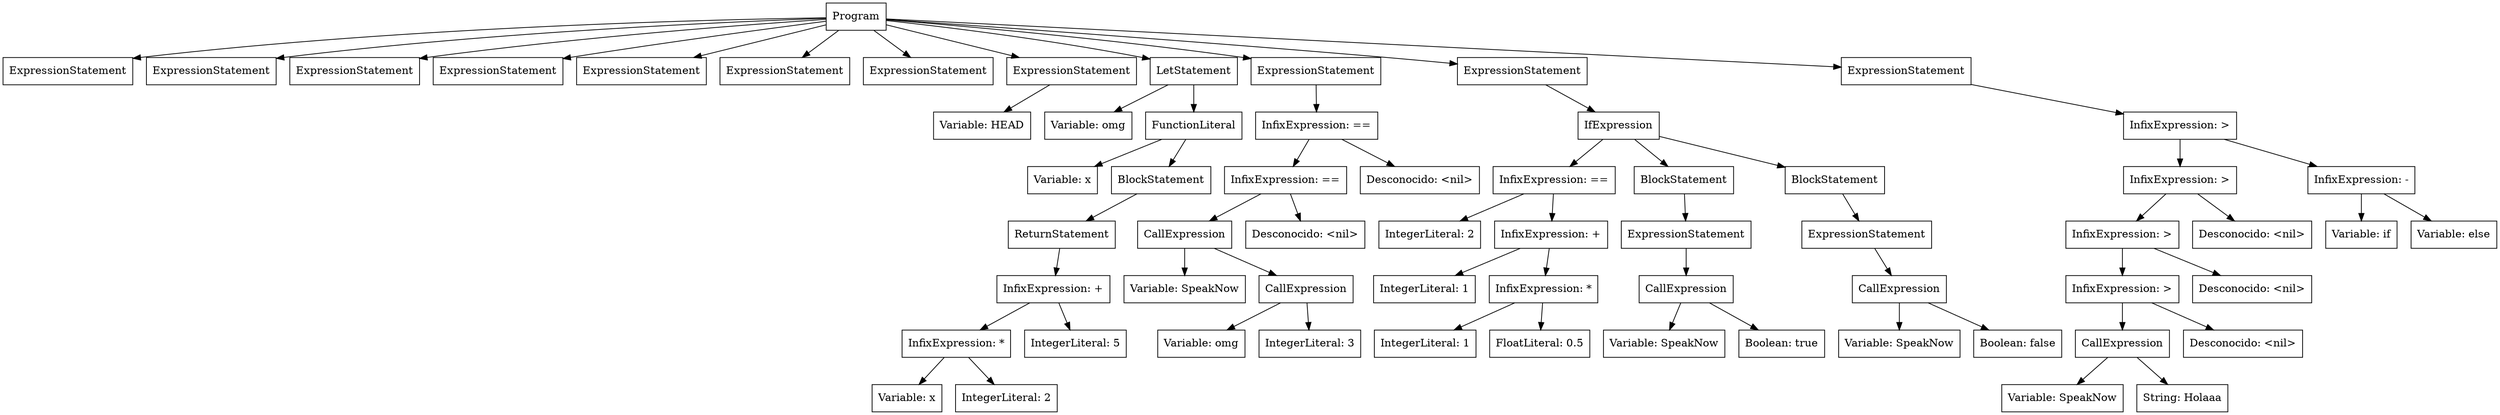 digraph AST {
  node [shape=box];
Node1 [label="Program"];
Node2 [label="ExpressionStatement"];
Node1 -> Node2;
Node3 [label="ExpressionStatement"];
Node1 -> Node3;
Node4 [label="ExpressionStatement"];
Node1 -> Node4;
Node5 [label="ExpressionStatement"];
Node1 -> Node5;
Node6 [label="ExpressionStatement"];
Node1 -> Node6;
Node7 [label="ExpressionStatement"];
Node1 -> Node7;
Node8 [label="ExpressionStatement"];
Node1 -> Node8;
Node9 [label="ExpressionStatement"];
Node10 [label="Variable: HEAD"];
Node9 -> Node10;
Node1 -> Node9;
Node11 [label="LetStatement"];
Node12 [label="Variable: omg"];
Node11 -> Node12;
Node13 [label="FunctionLiteral"];
Node14 [label="Variable: x"];
Node13 -> Node14;
Node15 [label="BlockStatement"];
Node16 [label="ReturnStatement"];
Node17 [label="InfixExpression: +"];
Node18 [label="InfixExpression: *"];
Node19 [label="Variable: x"];
Node18 -> Node19;
Node20 [label="IntegerLiteral: 2"];
Node18 -> Node20;
Node17 -> Node18;
Node21 [label="IntegerLiteral: 5"];
Node17 -> Node21;
Node16 -> Node17;
Node15 -> Node16;
Node13 -> Node15;
Node11 -> Node13;
Node1 -> Node11;
Node22 [label="ExpressionStatement"];
Node23 [label="InfixExpression: =="];
Node24 [label="InfixExpression: =="];
Node25 [label="CallExpression"];
Node26 [label="Variable: SpeakNow"];
Node25 -> Node26;
Node27 [label="CallExpression"];
Node28 [label="Variable: omg"];
Node27 -> Node28;
Node29 [label="IntegerLiteral: 3"];
Node27 -> Node29;
Node25 -> Node27;
Node24 -> Node25;
Node30 [label="Desconocido: <nil>"];
Node24 -> Node30;
Node23 -> Node24;
Node31 [label="Desconocido: <nil>"];
Node23 -> Node31;
Node22 -> Node23;
Node1 -> Node22;
Node32 [label="ExpressionStatement"];
Node33 [label="IfExpression"];
Node34 [label="InfixExpression: =="];
Node35 [label="IntegerLiteral: 2"];
Node34 -> Node35;
Node36 [label="InfixExpression: +"];
Node37 [label="IntegerLiteral: 1"];
Node36 -> Node37;
Node38 [label="InfixExpression: *"];
Node39 [label="IntegerLiteral: 1"];
Node38 -> Node39;
Node40 [label="FloatLiteral: 0.5"];
Node38 -> Node40;
Node36 -> Node38;
Node34 -> Node36;
Node33 -> Node34;
Node41 [label="BlockStatement"];
Node42 [label="ExpressionStatement"];
Node43 [label="CallExpression"];
Node44 [label="Variable: SpeakNow"];
Node43 -> Node44;
Node45 [label="Boolean: true"];
Node43 -> Node45;
Node42 -> Node43;
Node41 -> Node42;
Node33 -> Node41;
Node46 [label="BlockStatement"];
Node47 [label="ExpressionStatement"];
Node48 [label="CallExpression"];
Node49 [label="Variable: SpeakNow"];
Node48 -> Node49;
Node50 [label="Boolean: false"];
Node48 -> Node50;
Node47 -> Node48;
Node46 -> Node47;
Node33 -> Node46;
Node32 -> Node33;
Node1 -> Node32;
Node51 [label="ExpressionStatement"];
Node52 [label="InfixExpression: >"];
Node53 [label="InfixExpression: >"];
Node54 [label="InfixExpression: >"];
Node55 [label="InfixExpression: >"];
Node56 [label="CallExpression"];
Node57 [label="Variable: SpeakNow"];
Node56 -> Node57;
Node58 [label="String: Holaaa"];
Node56 -> Node58;
Node55 -> Node56;
Node59 [label="Desconocido: <nil>"];
Node55 -> Node59;
Node54 -> Node55;
Node60 [label="Desconocido: <nil>"];
Node54 -> Node60;
Node53 -> Node54;
Node61 [label="Desconocido: <nil>"];
Node53 -> Node61;
Node52 -> Node53;
Node62 [label="InfixExpression: -"];
Node63 [label="Variable: if"];
Node62 -> Node63;
Node64 [label="Variable: else"];
Node62 -> Node64;
Node52 -> Node62;
Node51 -> Node52;
Node1 -> Node51;
}
